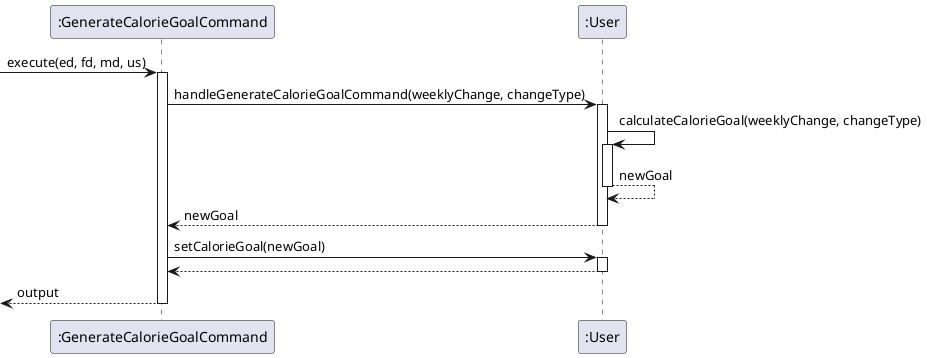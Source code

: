 @startuml
autoactivate on
participant ":GenerateCalorieGoalCommand" as command
participant ":User" as user

-> command: execute(ed, fd, md, us)
command-> user: handleGenerateCalorieGoalCommand(weeklyChange, changeType)
user -> user: calculateCalorieGoal(weeklyChange, changeType)
user --> user: newGoal
user --> command: newGoal

command -> user: setCalorieGoal(newGoal)
user --> command

<--command: output
@enduml